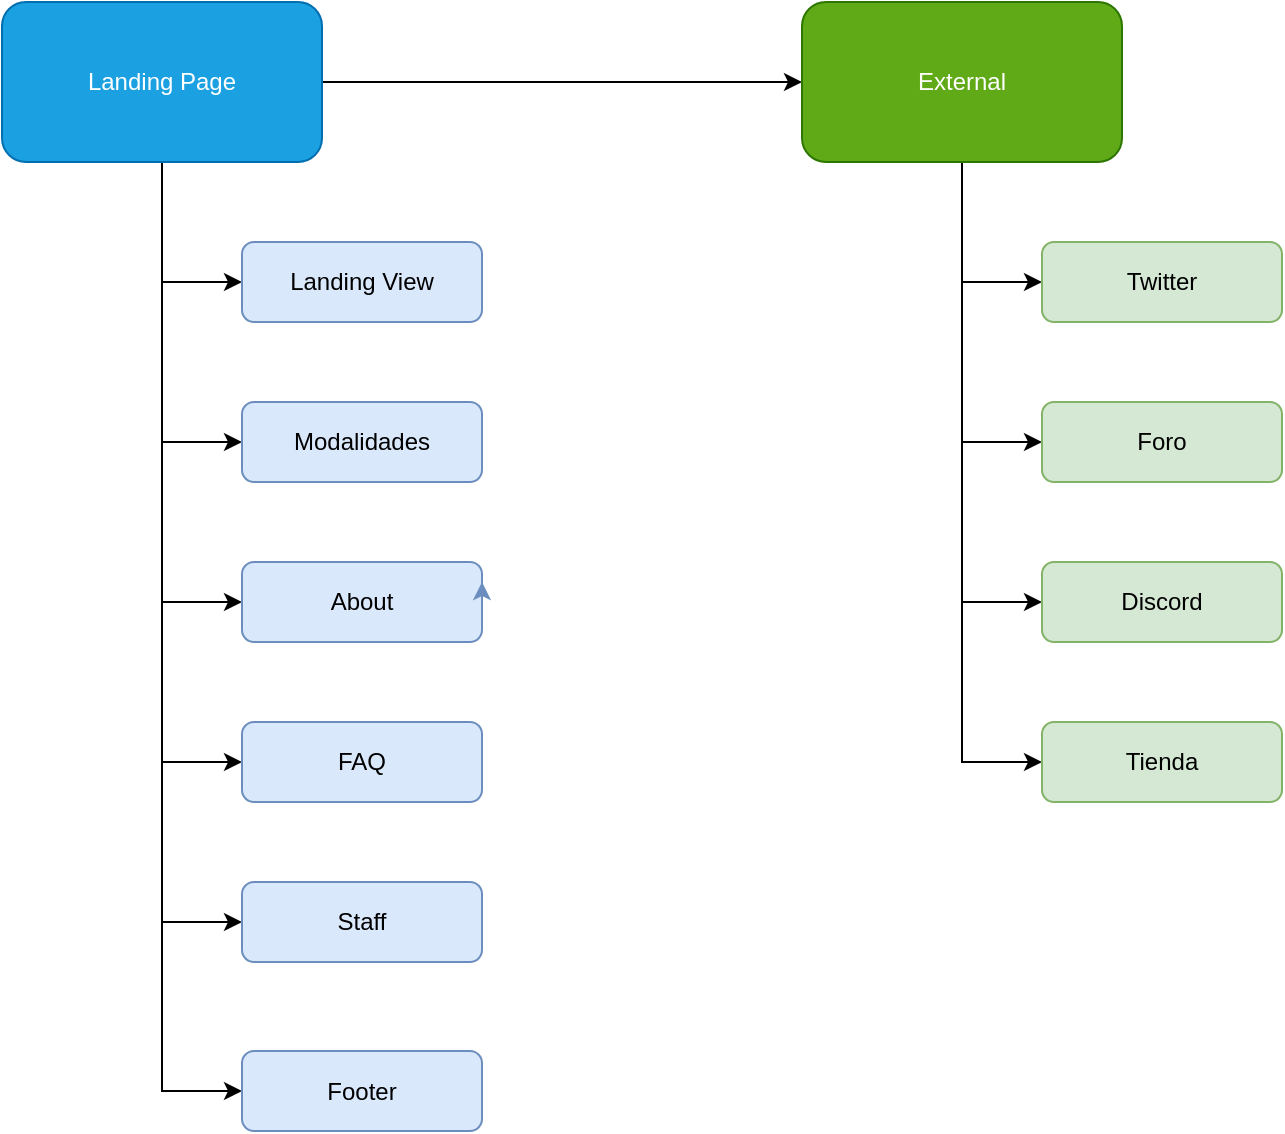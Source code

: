 <mxfile version="17.4.0" type="github">
  <diagram id="C5RBs43oDa-KdzZeNtuy" name="Page-1">
    <mxGraphModel dx="1296" dy="685" grid="1" gridSize="10" guides="1" tooltips="1" connect="1" arrows="1" fold="1" page="1" pageScale="1" pageWidth="827" pageHeight="1169" math="0" shadow="0">
      <root>
        <mxCell id="WIyWlLk6GJQsqaUBKTNV-0" />
        <mxCell id="WIyWlLk6GJQsqaUBKTNV-1" parent="WIyWlLk6GJQsqaUBKTNV-0" />
        <mxCell id="DGQK1ftygZGJLWH5NjNq-15" style="edgeStyle=orthogonalEdgeStyle;rounded=0;orthogonalLoop=1;jettySize=auto;html=1;entryX=0;entryY=0.5;entryDx=0;entryDy=0;" edge="1" parent="WIyWlLk6GJQsqaUBKTNV-1" source="DGQK1ftygZGJLWH5NjNq-0" target="DGQK1ftygZGJLWH5NjNq-9">
          <mxGeometry relative="1" as="geometry" />
        </mxCell>
        <mxCell id="DGQK1ftygZGJLWH5NjNq-16" style="edgeStyle=orthogonalEdgeStyle;rounded=0;orthogonalLoop=1;jettySize=auto;html=1;entryX=0;entryY=0.5;entryDx=0;entryDy=0;" edge="1" parent="WIyWlLk6GJQsqaUBKTNV-1" source="DGQK1ftygZGJLWH5NjNq-0" target="DGQK1ftygZGJLWH5NjNq-3">
          <mxGeometry relative="1" as="geometry" />
        </mxCell>
        <mxCell id="DGQK1ftygZGJLWH5NjNq-17" style="edgeStyle=orthogonalEdgeStyle;rounded=0;orthogonalLoop=1;jettySize=auto;html=1;entryX=0;entryY=0.5;entryDx=0;entryDy=0;" edge="1" parent="WIyWlLk6GJQsqaUBKTNV-1" source="DGQK1ftygZGJLWH5NjNq-0" target="DGQK1ftygZGJLWH5NjNq-2">
          <mxGeometry relative="1" as="geometry" />
        </mxCell>
        <mxCell id="DGQK1ftygZGJLWH5NjNq-18" style="edgeStyle=orthogonalEdgeStyle;rounded=0;orthogonalLoop=1;jettySize=auto;html=1;entryX=0;entryY=0.5;entryDx=0;entryDy=0;" edge="1" parent="WIyWlLk6GJQsqaUBKTNV-1" source="DGQK1ftygZGJLWH5NjNq-0" target="DGQK1ftygZGJLWH5NjNq-13">
          <mxGeometry relative="1" as="geometry" />
        </mxCell>
        <mxCell id="DGQK1ftygZGJLWH5NjNq-19" style="edgeStyle=orthogonalEdgeStyle;rounded=0;orthogonalLoop=1;jettySize=auto;html=1;entryX=0;entryY=0.5;entryDx=0;entryDy=0;" edge="1" parent="WIyWlLk6GJQsqaUBKTNV-1" source="DGQK1ftygZGJLWH5NjNq-0" target="DGQK1ftygZGJLWH5NjNq-1">
          <mxGeometry relative="1" as="geometry" />
        </mxCell>
        <mxCell id="DGQK1ftygZGJLWH5NjNq-20" style="edgeStyle=orthogonalEdgeStyle;rounded=0;orthogonalLoop=1;jettySize=auto;html=1;entryX=0;entryY=0.5;entryDx=0;entryDy=0;" edge="1" parent="WIyWlLk6GJQsqaUBKTNV-1" source="DGQK1ftygZGJLWH5NjNq-0" target="DGQK1ftygZGJLWH5NjNq-14">
          <mxGeometry relative="1" as="geometry" />
        </mxCell>
        <mxCell id="DGQK1ftygZGJLWH5NjNq-21" style="edgeStyle=orthogonalEdgeStyle;rounded=0;orthogonalLoop=1;jettySize=auto;html=1;entryX=0;entryY=0.5;entryDx=0;entryDy=0;" edge="1" parent="WIyWlLk6GJQsqaUBKTNV-1" source="DGQK1ftygZGJLWH5NjNq-0" target="DGQK1ftygZGJLWH5NjNq-4">
          <mxGeometry relative="1" as="geometry" />
        </mxCell>
        <mxCell id="DGQK1ftygZGJLWH5NjNq-0" value="Landing Page" style="rounded=1;whiteSpace=wrap;html=1;fillColor=#1ba1e2;strokeColor=#006EAF;fontColor=#ffffff;" vertex="1" parent="WIyWlLk6GJQsqaUBKTNV-1">
          <mxGeometry x="40" y="40" width="160" height="80" as="geometry" />
        </mxCell>
        <mxCell id="DGQK1ftygZGJLWH5NjNq-1" value="Staff" style="rounded=1;whiteSpace=wrap;html=1;fillColor=#dae8fc;strokeColor=#6c8ebf;" vertex="1" parent="WIyWlLk6GJQsqaUBKTNV-1">
          <mxGeometry x="160" y="480" width="120" height="40" as="geometry" />
        </mxCell>
        <mxCell id="DGQK1ftygZGJLWH5NjNq-2" value="About" style="rounded=1;whiteSpace=wrap;html=1;fillColor=#dae8fc;strokeColor=#6c8ebf;" vertex="1" parent="WIyWlLk6GJQsqaUBKTNV-1">
          <mxGeometry x="160" y="320" width="120" height="40" as="geometry" />
        </mxCell>
        <mxCell id="DGQK1ftygZGJLWH5NjNq-3" value="Modalidades" style="rounded=1;whiteSpace=wrap;html=1;fillColor=#dae8fc;strokeColor=#6c8ebf;" vertex="1" parent="WIyWlLk6GJQsqaUBKTNV-1">
          <mxGeometry x="160" y="240" width="120" height="40" as="geometry" />
        </mxCell>
        <mxCell id="DGQK1ftygZGJLWH5NjNq-22" style="edgeStyle=orthogonalEdgeStyle;rounded=0;orthogonalLoop=1;jettySize=auto;html=1;entryX=0;entryY=0.5;entryDx=0;entryDy=0;" edge="1" parent="WIyWlLk6GJQsqaUBKTNV-1" source="DGQK1ftygZGJLWH5NjNq-4" target="DGQK1ftygZGJLWH5NjNq-5">
          <mxGeometry relative="1" as="geometry" />
        </mxCell>
        <mxCell id="DGQK1ftygZGJLWH5NjNq-23" style="edgeStyle=orthogonalEdgeStyle;rounded=0;orthogonalLoop=1;jettySize=auto;html=1;entryX=0;entryY=0.5;entryDx=0;entryDy=0;" edge="1" parent="WIyWlLk6GJQsqaUBKTNV-1" source="DGQK1ftygZGJLWH5NjNq-4" target="DGQK1ftygZGJLWH5NjNq-6">
          <mxGeometry relative="1" as="geometry" />
        </mxCell>
        <mxCell id="DGQK1ftygZGJLWH5NjNq-24" style="edgeStyle=orthogonalEdgeStyle;rounded=0;orthogonalLoop=1;jettySize=auto;html=1;entryX=0;entryY=0.5;entryDx=0;entryDy=0;" edge="1" parent="WIyWlLk6GJQsqaUBKTNV-1" source="DGQK1ftygZGJLWH5NjNq-4" target="DGQK1ftygZGJLWH5NjNq-7">
          <mxGeometry relative="1" as="geometry" />
        </mxCell>
        <mxCell id="DGQK1ftygZGJLWH5NjNq-25" style="edgeStyle=orthogonalEdgeStyle;rounded=0;orthogonalLoop=1;jettySize=auto;html=1;entryX=0;entryY=0.5;entryDx=0;entryDy=0;" edge="1" parent="WIyWlLk6GJQsqaUBKTNV-1" source="DGQK1ftygZGJLWH5NjNq-4" target="DGQK1ftygZGJLWH5NjNq-8">
          <mxGeometry relative="1" as="geometry" />
        </mxCell>
        <mxCell id="DGQK1ftygZGJLWH5NjNq-4" value="External" style="rounded=1;whiteSpace=wrap;html=1;fillColor=#60a917;strokeColor=#2D7600;fontColor=#ffffff;" vertex="1" parent="WIyWlLk6GJQsqaUBKTNV-1">
          <mxGeometry x="440" y="40" width="160" height="80" as="geometry" />
        </mxCell>
        <mxCell id="DGQK1ftygZGJLWH5NjNq-5" value="Twitter" style="rounded=1;whiteSpace=wrap;html=1;fillColor=#d5e8d4;strokeColor=#82b366;" vertex="1" parent="WIyWlLk6GJQsqaUBKTNV-1">
          <mxGeometry x="560" y="160" width="120" height="40" as="geometry" />
        </mxCell>
        <mxCell id="DGQK1ftygZGJLWH5NjNq-6" value="Foro" style="rounded=1;whiteSpace=wrap;html=1;fillColor=#d5e8d4;strokeColor=#82b366;" vertex="1" parent="WIyWlLk6GJQsqaUBKTNV-1">
          <mxGeometry x="560" y="240" width="120" height="40" as="geometry" />
        </mxCell>
        <mxCell id="DGQK1ftygZGJLWH5NjNq-7" value="Discord" style="rounded=1;whiteSpace=wrap;html=1;fillColor=#d5e8d4;strokeColor=#82b366;" vertex="1" parent="WIyWlLk6GJQsqaUBKTNV-1">
          <mxGeometry x="560" y="320" width="120" height="40" as="geometry" />
        </mxCell>
        <mxCell id="DGQK1ftygZGJLWH5NjNq-8" value="Tienda" style="rounded=1;whiteSpace=wrap;html=1;fillColor=#d5e8d4;strokeColor=#82b366;" vertex="1" parent="WIyWlLk6GJQsqaUBKTNV-1">
          <mxGeometry x="560" y="400" width="120" height="40" as="geometry" />
        </mxCell>
        <mxCell id="DGQK1ftygZGJLWH5NjNq-9" value="Landing View" style="rounded=1;whiteSpace=wrap;html=1;fillColor=#dae8fc;strokeColor=#6c8ebf;" vertex="1" parent="WIyWlLk6GJQsqaUBKTNV-1">
          <mxGeometry x="160" y="160" width="120" height="40" as="geometry" />
        </mxCell>
        <mxCell id="DGQK1ftygZGJLWH5NjNq-10" style="edgeStyle=orthogonalEdgeStyle;rounded=0;orthogonalLoop=1;jettySize=auto;html=1;exitX=1;exitY=0.5;exitDx=0;exitDy=0;entryX=1;entryY=0.25;entryDx=0;entryDy=0;fillColor=#dae8fc;strokeColor=#6c8ebf;" edge="1" parent="WIyWlLk6GJQsqaUBKTNV-1" source="DGQK1ftygZGJLWH5NjNq-2" target="DGQK1ftygZGJLWH5NjNq-2">
          <mxGeometry relative="1" as="geometry" />
        </mxCell>
        <mxCell id="DGQK1ftygZGJLWH5NjNq-13" value="FAQ" style="rounded=1;whiteSpace=wrap;html=1;fillColor=#dae8fc;strokeColor=#6c8ebf;" vertex="1" parent="WIyWlLk6GJQsqaUBKTNV-1">
          <mxGeometry x="160" y="400" width="120" height="40" as="geometry" />
        </mxCell>
        <mxCell id="DGQK1ftygZGJLWH5NjNq-14" value="Footer" style="rounded=1;whiteSpace=wrap;html=1;fillColor=#dae8fc;strokeColor=#6c8ebf;" vertex="1" parent="WIyWlLk6GJQsqaUBKTNV-1">
          <mxGeometry x="160" y="564.5" width="120" height="40" as="geometry" />
        </mxCell>
      </root>
    </mxGraphModel>
  </diagram>
</mxfile>

